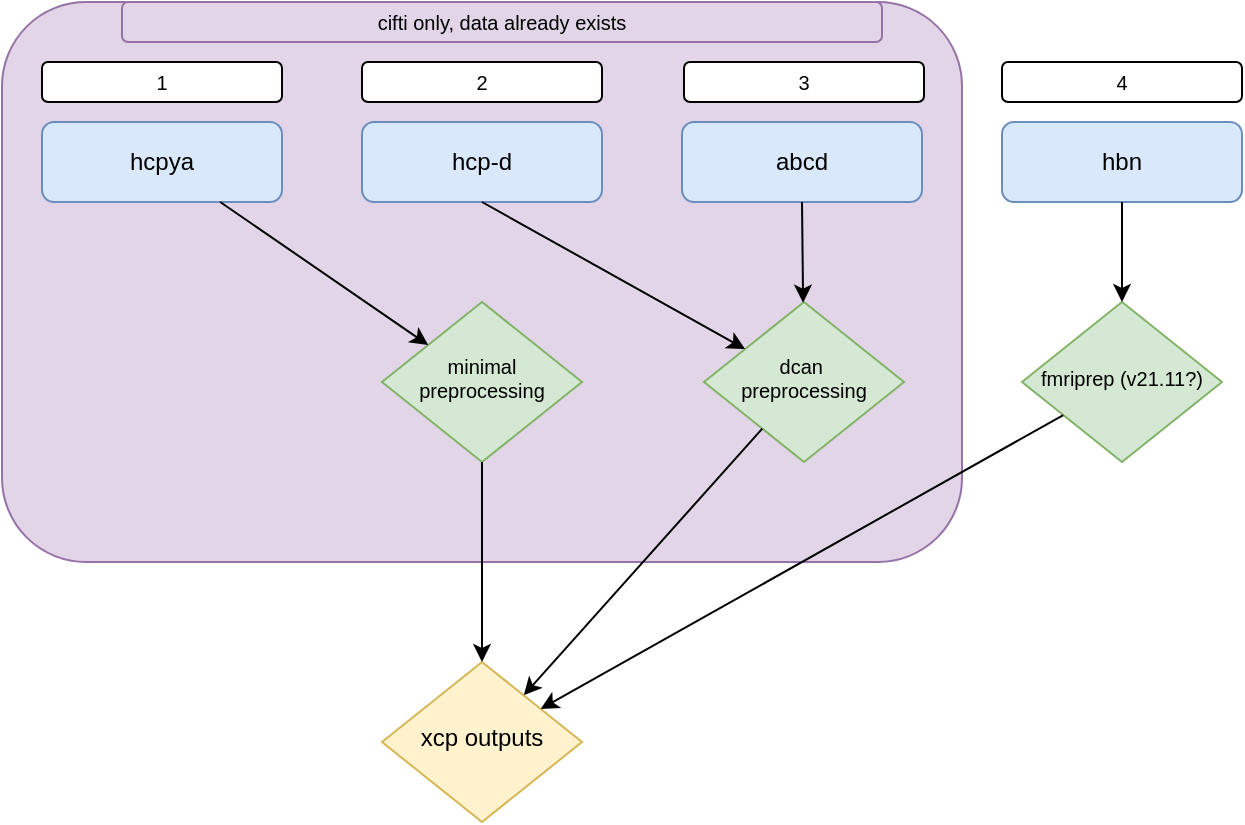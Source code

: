 <mxfile version="15.5.1" type="github">
  <diagram id="C5RBs43oDa-KdzZeNtuy" name="Page-1">
    <mxGraphModel dx="788" dy="531" grid="1" gridSize="10" guides="1" tooltips="1" connect="1" arrows="1" fold="1" page="1" pageScale="1" pageWidth="827" pageHeight="1169" math="0" shadow="0">
      <root>
        <mxCell id="WIyWlLk6GJQsqaUBKTNV-0" />
        <mxCell id="WIyWlLk6GJQsqaUBKTNV-1" parent="WIyWlLk6GJQsqaUBKTNV-0" />
        <mxCell id="qOXWICZVVOMb8-LOwz_p-27" value="" style="rounded=1;whiteSpace=wrap;html=1;fontSize=10;fillColor=#e1d5e7;strokeColor=#9673a6;" vertex="1" parent="WIyWlLk6GJQsqaUBKTNV-1">
          <mxGeometry x="60" y="20" width="480" height="280" as="geometry" />
        </mxCell>
        <mxCell id="WIyWlLk6GJQsqaUBKTNV-3" value="hcpya" style="rounded=1;whiteSpace=wrap;html=1;fontSize=12;glass=0;strokeWidth=1;shadow=0;fillColor=#dae8fc;strokeColor=#6c8ebf;" parent="WIyWlLk6GJQsqaUBKTNV-1" vertex="1">
          <mxGeometry x="80" y="80" width="120" height="40" as="geometry" />
        </mxCell>
        <mxCell id="WIyWlLk6GJQsqaUBKTNV-6" value="minimal preprocessing" style="rhombus;whiteSpace=wrap;html=1;shadow=0;fontFamily=Helvetica;fontSize=10;align=center;strokeWidth=1;spacing=6;spacingTop=-4;fillColor=#d5e8d4;strokeColor=#82b366;" parent="WIyWlLk6GJQsqaUBKTNV-1" vertex="1">
          <mxGeometry x="250" y="170" width="100" height="80" as="geometry" />
        </mxCell>
        <mxCell id="WIyWlLk6GJQsqaUBKTNV-10" value="dcan&amp;nbsp;&lt;br style=&quot;font-size: 10px;&quot;&gt;preprocessing&lt;br style=&quot;font-size: 10px;&quot;&gt;" style="rhombus;whiteSpace=wrap;html=1;shadow=0;fontFamily=Helvetica;fontSize=10;align=center;strokeWidth=1;spacing=6;spacingTop=-4;fillColor=#d5e8d4;strokeColor=#82b366;" parent="WIyWlLk6GJQsqaUBKTNV-1" vertex="1">
          <mxGeometry x="411" y="170" width="100" height="80" as="geometry" />
        </mxCell>
        <mxCell id="qOXWICZVVOMb8-LOwz_p-0" value="hcp-d" style="rounded=1;whiteSpace=wrap;html=1;fontSize=12;glass=0;strokeWidth=1;shadow=0;fillColor=#dae8fc;strokeColor=#6c8ebf;" vertex="1" parent="WIyWlLk6GJQsqaUBKTNV-1">
          <mxGeometry x="240" y="80" width="120" height="40" as="geometry" />
        </mxCell>
        <mxCell id="qOXWICZVVOMb8-LOwz_p-1" value="abcd" style="rounded=1;whiteSpace=wrap;html=1;fontSize=12;glass=0;strokeWidth=1;shadow=0;fillColor=#dae8fc;strokeColor=#6c8ebf;" vertex="1" parent="WIyWlLk6GJQsqaUBKTNV-1">
          <mxGeometry x="400" y="80" width="120" height="40" as="geometry" />
        </mxCell>
        <mxCell id="qOXWICZVVOMb8-LOwz_p-2" value="hbn" style="rounded=1;whiteSpace=wrap;html=1;fontSize=12;glass=0;strokeWidth=1;shadow=0;fillColor=#dae8fc;strokeColor=#6c8ebf;" vertex="1" parent="WIyWlLk6GJQsqaUBKTNV-1">
          <mxGeometry x="560" y="80" width="120" height="40" as="geometry" />
        </mxCell>
        <mxCell id="qOXWICZVVOMb8-LOwz_p-8" value="" style="endArrow=classic;html=1;rounded=0;exitX=0.5;exitY=1;exitDx=0;exitDy=0;" edge="1" parent="WIyWlLk6GJQsqaUBKTNV-1" source="qOXWICZVVOMb8-LOwz_p-1" target="WIyWlLk6GJQsqaUBKTNV-10">
          <mxGeometry width="50" height="50" relative="1" as="geometry">
            <mxPoint x="360" y="200" as="sourcePoint" />
            <mxPoint x="410" y="150" as="targetPoint" />
          </mxGeometry>
        </mxCell>
        <mxCell id="qOXWICZVVOMb8-LOwz_p-9" value="" style="endArrow=classic;html=1;rounded=0;" edge="1" parent="WIyWlLk6GJQsqaUBKTNV-1" source="WIyWlLk6GJQsqaUBKTNV-3" target="WIyWlLk6GJQsqaUBKTNV-6">
          <mxGeometry width="50" height="50" relative="1" as="geometry">
            <mxPoint x="360" y="200" as="sourcePoint" />
            <mxPoint x="410" y="150" as="targetPoint" />
          </mxGeometry>
        </mxCell>
        <mxCell id="qOXWICZVVOMb8-LOwz_p-11" value="" style="endArrow=classic;html=1;rounded=0;exitX=0.5;exitY=1;exitDx=0;exitDy=0;" edge="1" parent="WIyWlLk6GJQsqaUBKTNV-1" source="qOXWICZVVOMb8-LOwz_p-0" target="WIyWlLk6GJQsqaUBKTNV-10">
          <mxGeometry width="50" height="50" relative="1" as="geometry">
            <mxPoint x="360" y="200" as="sourcePoint" />
            <mxPoint x="410" y="150" as="targetPoint" />
          </mxGeometry>
        </mxCell>
        <mxCell id="qOXWICZVVOMb8-LOwz_p-15" value="" style="endArrow=classic;html=1;rounded=0;" edge="1" parent="WIyWlLk6GJQsqaUBKTNV-1" source="WIyWlLk6GJQsqaUBKTNV-10" target="qOXWICZVVOMb8-LOwz_p-16">
          <mxGeometry width="50" height="50" relative="1" as="geometry">
            <mxPoint x="360" y="330" as="sourcePoint" />
            <mxPoint x="410" y="280" as="targetPoint" />
          </mxGeometry>
        </mxCell>
        <mxCell id="qOXWICZVVOMb8-LOwz_p-16" value="xcp outputs" style="rhombus;whiteSpace=wrap;html=1;shadow=0;fontFamily=Helvetica;fontSize=12;align=center;strokeWidth=1;spacing=6;spacingTop=-4;fillColor=#fff2cc;strokeColor=#d6b656;" vertex="1" parent="WIyWlLk6GJQsqaUBKTNV-1">
          <mxGeometry x="250" y="350" width="100" height="80" as="geometry" />
        </mxCell>
        <mxCell id="qOXWICZVVOMb8-LOwz_p-18" value="" style="endArrow=classic;html=1;rounded=0;fontSize=10;" edge="1" parent="WIyWlLk6GJQsqaUBKTNV-1" source="WIyWlLk6GJQsqaUBKTNV-6" target="qOXWICZVVOMb8-LOwz_p-16">
          <mxGeometry width="50" height="50" relative="1" as="geometry">
            <mxPoint x="360" y="250" as="sourcePoint" />
            <mxPoint x="410" y="200" as="targetPoint" />
          </mxGeometry>
        </mxCell>
        <mxCell id="qOXWICZVVOMb8-LOwz_p-20" value="fmriprep (v21.11?)" style="rhombus;whiteSpace=wrap;html=1;shadow=0;fontFamily=Helvetica;fontSize=10;align=center;strokeWidth=1;spacing=6;spacingTop=-4;fillColor=#d5e8d4;strokeColor=#82b366;" vertex="1" parent="WIyWlLk6GJQsqaUBKTNV-1">
          <mxGeometry x="570" y="170" width="100" height="80" as="geometry" />
        </mxCell>
        <mxCell id="qOXWICZVVOMb8-LOwz_p-21" value="" style="endArrow=classic;html=1;rounded=0;fontSize=10;" edge="1" parent="WIyWlLk6GJQsqaUBKTNV-1" source="qOXWICZVVOMb8-LOwz_p-2" target="qOXWICZVVOMb8-LOwz_p-20">
          <mxGeometry width="50" height="50" relative="1" as="geometry">
            <mxPoint x="620" y="110" as="sourcePoint" />
            <mxPoint x="670" y="60" as="targetPoint" />
          </mxGeometry>
        </mxCell>
        <mxCell id="qOXWICZVVOMb8-LOwz_p-22" value="" style="endArrow=classic;html=1;rounded=0;fontSize=10;" edge="1" parent="WIyWlLk6GJQsqaUBKTNV-1" source="qOXWICZVVOMb8-LOwz_p-20" target="qOXWICZVVOMb8-LOwz_p-16">
          <mxGeometry width="50" height="50" relative="1" as="geometry">
            <mxPoint x="360" y="250" as="sourcePoint" />
            <mxPoint x="410" y="200" as="targetPoint" />
          </mxGeometry>
        </mxCell>
        <mxCell id="qOXWICZVVOMb8-LOwz_p-23" value="1" style="rounded=1;whiteSpace=wrap;html=1;fontSize=10;" vertex="1" parent="WIyWlLk6GJQsqaUBKTNV-1">
          <mxGeometry x="80" y="50" width="120" height="20" as="geometry" />
        </mxCell>
        <mxCell id="qOXWICZVVOMb8-LOwz_p-24" value="2" style="rounded=1;whiteSpace=wrap;html=1;fontSize=10;" vertex="1" parent="WIyWlLk6GJQsqaUBKTNV-1">
          <mxGeometry x="240" y="50" width="120" height="20" as="geometry" />
        </mxCell>
        <mxCell id="qOXWICZVVOMb8-LOwz_p-25" value="3" style="rounded=1;whiteSpace=wrap;html=1;fontSize=10;" vertex="1" parent="WIyWlLk6GJQsqaUBKTNV-1">
          <mxGeometry x="401" y="50" width="120" height="20" as="geometry" />
        </mxCell>
        <mxCell id="qOXWICZVVOMb8-LOwz_p-26" value="4" style="rounded=1;whiteSpace=wrap;html=1;fontSize=10;" vertex="1" parent="WIyWlLk6GJQsqaUBKTNV-1">
          <mxGeometry x="560" y="50" width="120" height="20" as="geometry" />
        </mxCell>
        <mxCell id="qOXWICZVVOMb8-LOwz_p-28" value="cifti only, data already exists" style="rounded=1;whiteSpace=wrap;html=1;fontSize=10;fillColor=#e1d5e7;strokeColor=#9673a6;" vertex="1" parent="WIyWlLk6GJQsqaUBKTNV-1">
          <mxGeometry x="120" y="20" width="380" height="20" as="geometry" />
        </mxCell>
      </root>
    </mxGraphModel>
  </diagram>
</mxfile>
